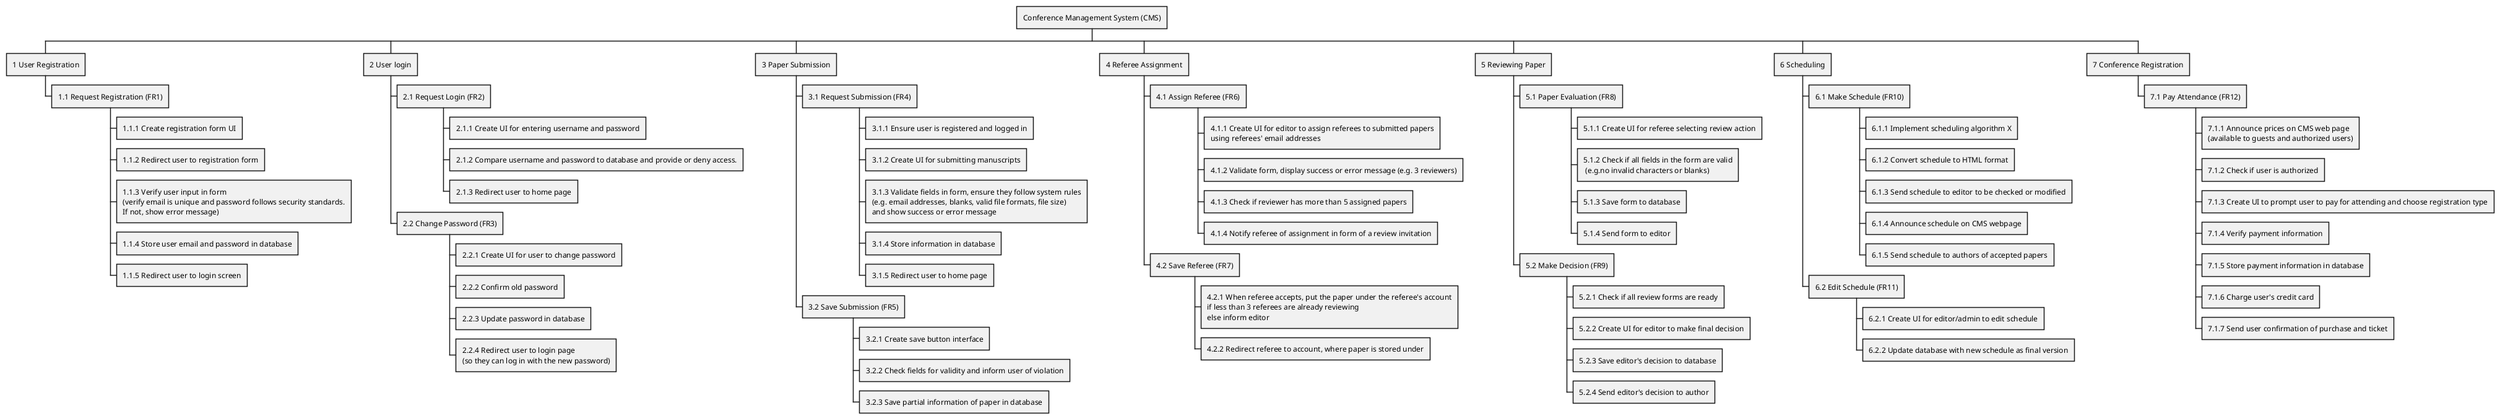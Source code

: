 @startwbs
* Conference Management System (CMS)

** 1 User Registration
*** 1.1 Request Registration (FR1)
**** 1.1.1 Create registration form UI
**** 1.1.2 Redirect user to registration form
**** 1.1.3 Verify user input in form\n(verify email is unique and password follows security standards.\nIf not, show error message)
**** 1.1.4 Store user email and password in database
**** 1.1.5 Redirect user to login screen


** 2 User login
*** 2.1 Request Login (FR2)
**** 2.1.1 Create UI for entering username and password
**** 2.1.2 Compare username and password to database and provide or deny access.
**** 2.1.3 Redirect user to home page

*** 2.2 Change Password (FR3)
**** 2.2.1 Create UI for user to change password
**** 2.2.2 Confirm old password
**** 2.2.3 Update password in database
**** 2.2.4 Redirect user to login page\n(so they can log in with the new password)

** 3 Paper Submission
*** 3.1 Request Submission (FR4)
**** 3.1.1 Ensure user is registered and logged in
**** 3.1.2 Create UI for submitting manuscripts
**** 3.1.3 Validate fields in form, ensure they follow system rules\n(e.g. email addresses, blanks, valid file formats, file size)\nand show success or error message
**** 3.1.4 Store information in database
**** 3.1.5 Redirect user to home page

*** 3.2 Save Submission (FR5)
**** 3.2.1 Create save button interface
**** 3.2.2 Check fields for validity and inform user of violation
**** 3.2.3 Save partial information of paper in database


** 4 Referee Assignment
*** 4.1 Assign Referee (FR6)
**** 4.1.1 Create UI for editor to assign referees to submitted papers\nusing referees' email addresses
**** 4.1.2 Validate form, display success or error message (e.g. 3 reviewers)
**** 4.1.3 Check if reviewer has more than 5 assigned papers
**** 4.1.4 Notify referee of assignment in form of a review invitation

*** 4.2 Save Referee (FR7)
**** 4.2.1 When referee accepts, put the paper under the referee's account\nif less than 3 referees are already reviewing\nelse inform editor
**** 4.2.2 Redirect referee to account, where paper is stored under


** 5 Reviewing Paper
*** 5.1 Paper Evaluation (FR8)
**** 5.1.1 Create UI for referee selecting review action
**** 5.1.2 Check if all fields in the form are valid\n (e.g.no invalid characters or blanks)
**** 5.1.3 Save form to database
**** 5.1.4 Send form to editor

*** 5.2 Make Decision (FR9)
**** 5.2.1 Check if all review forms are ready
**** 5.2.2 Create UI for editor to make final decision
**** 5.2.3 Save editor's decision to database
**** 5.2.4 Send editor's decision to author


** 6 Scheduling
*** 6.1 Make Schedule (FR10)
**** 6.1.1 Implement scheduling algorithm X
**** 6.1.2 Convert schedule to HTML format
**** 6.1.3 Send schedule to editor to be checked or modified
**** 6.1.4 Announce schedule on CMS webpage
**** 6.1.5 Send schedule to authors of accepted papers

*** 6.2 Edit Schedule (FR11)
**** 6.2.1 Create UI for editor/admin to edit schedule
**** 6.2.2 Update database with new schedule as final version


** 7 Conference Registration
*** 7.1 Pay Attendance (FR12)
**** 7.1.1 Announce prices on CMS web page\n(available to guests and authorized users)
**** 7.1.2 Check if user is authorized
**** 7.1.3 Create UI to prompt user to pay for attending and choose registration type
**** 7.1.4 Verify payment information
**** 7.1.5 Store payment information in database
**** 7.1.6 Charge user's credit card
**** 7.1.7 Send user confirmation of purchase and ticket

@endwbs
